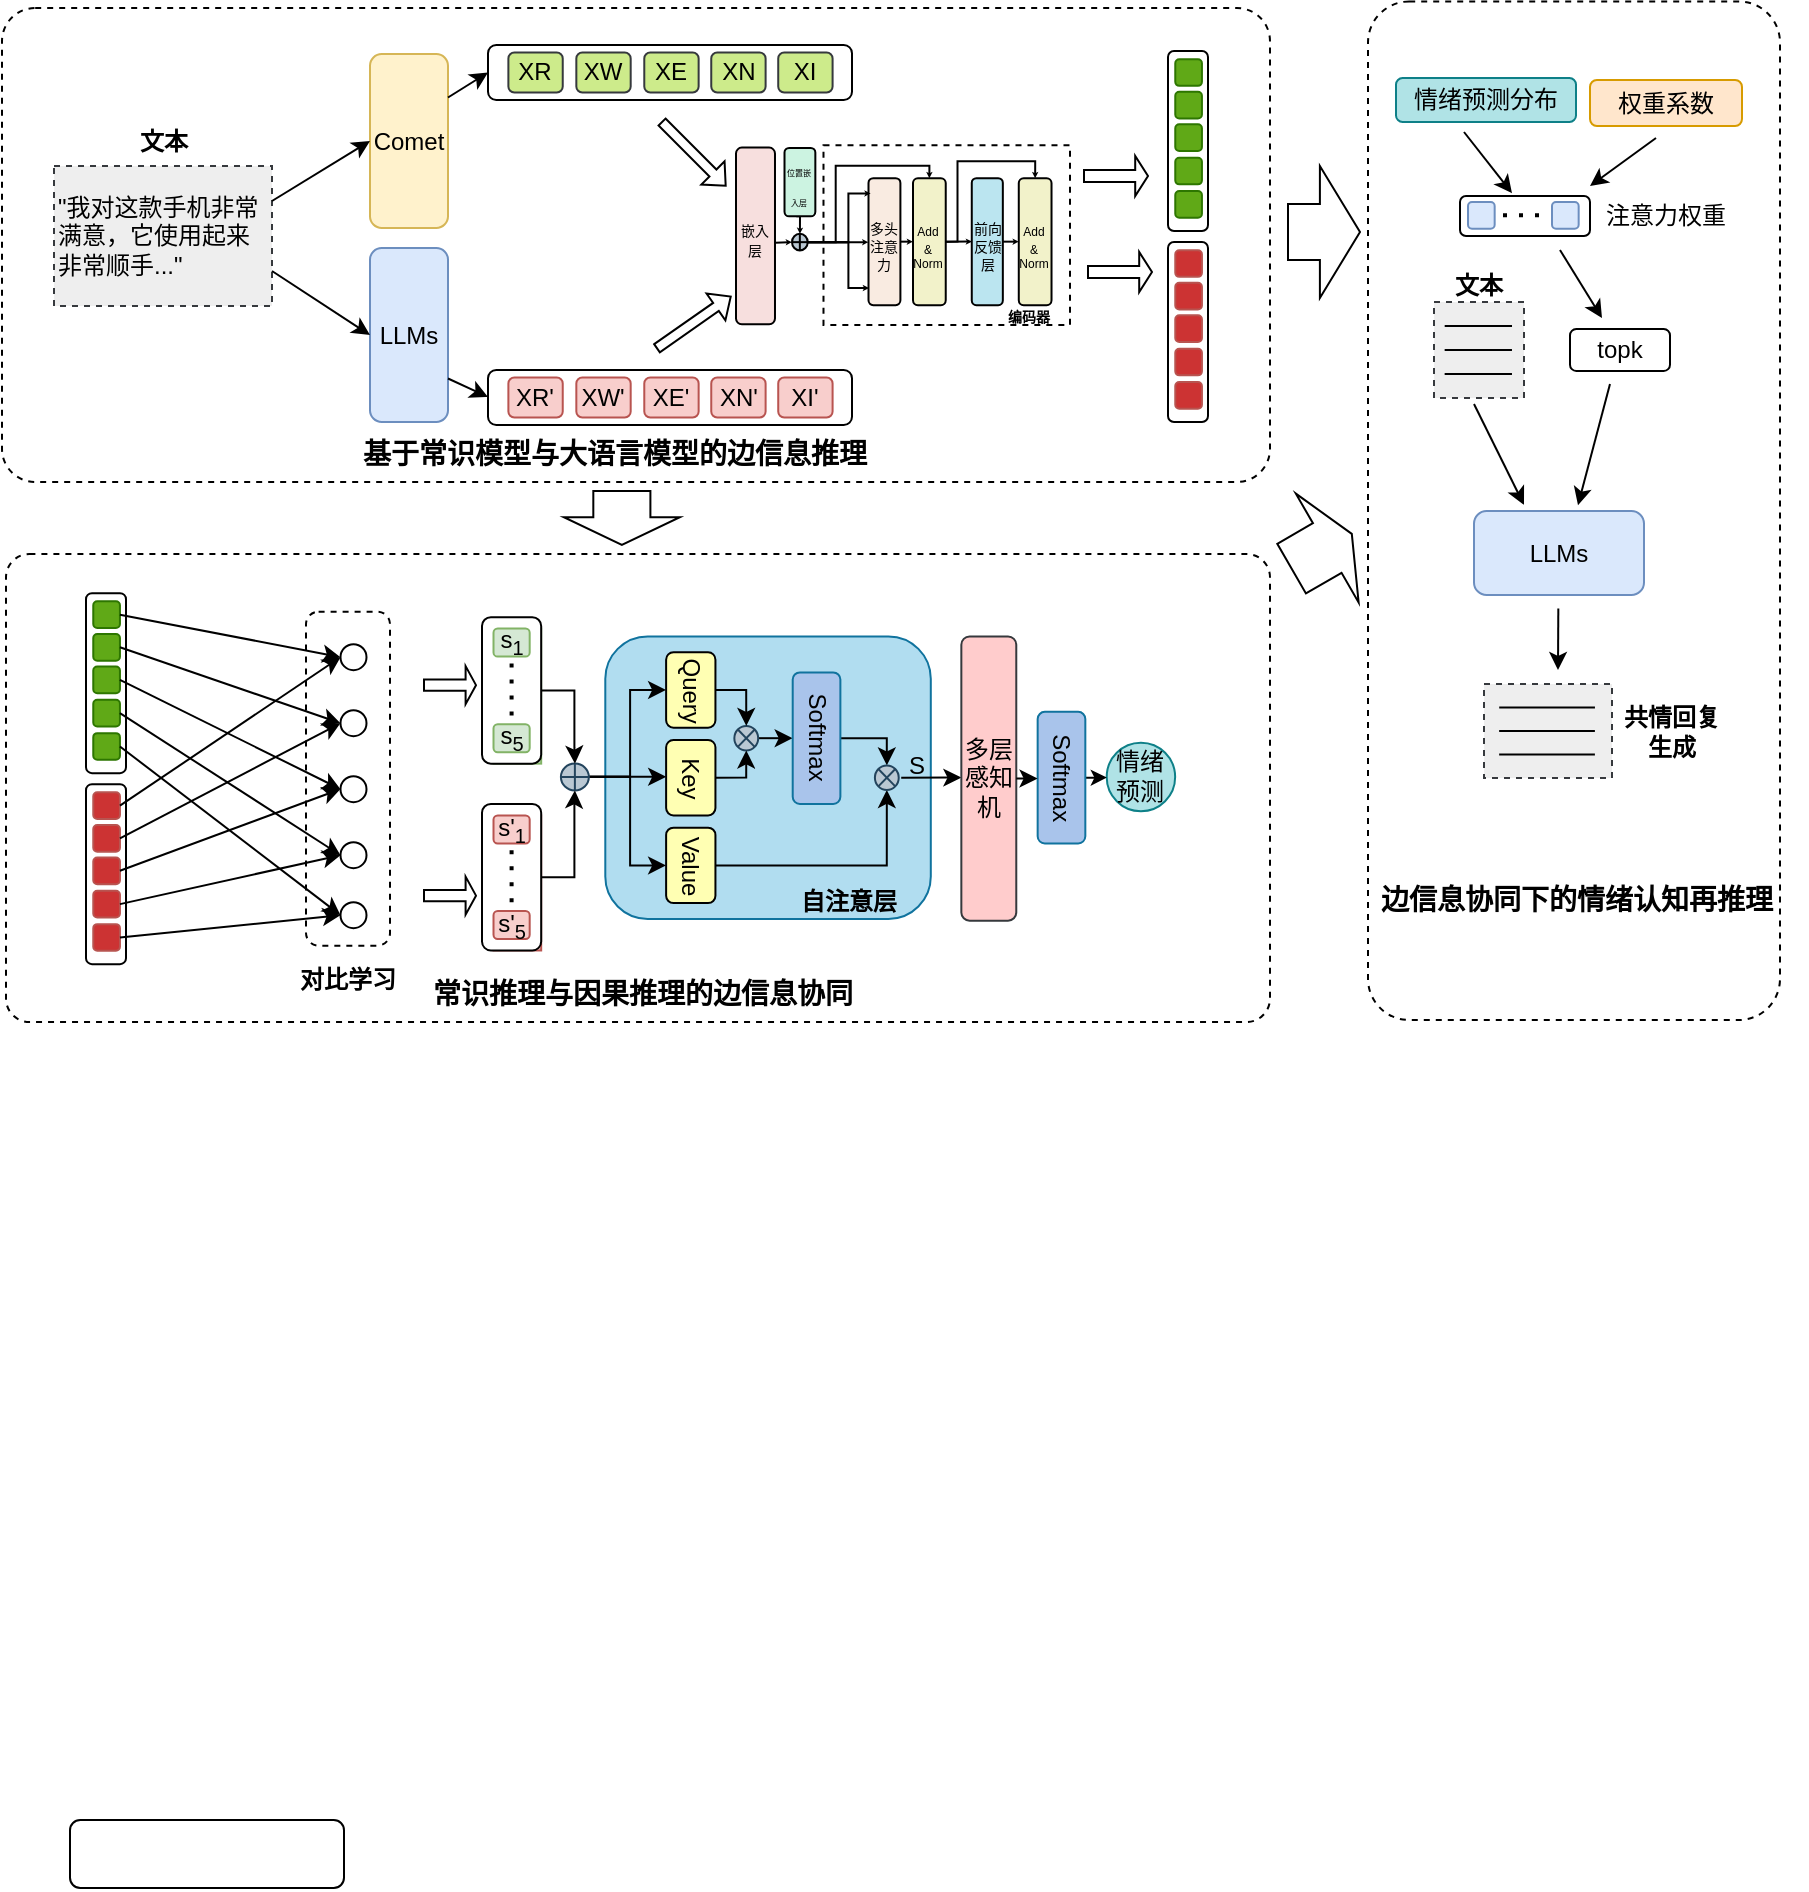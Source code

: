 <mxfile version="22.1.21" type="github">
  <diagram name="第 1 页" id="E3gvmm7QXCJdXxmauFpD">
    <mxGraphModel dx="1599" dy="-461" grid="0" gridSize="10" guides="1" tooltips="1" connect="1" arrows="1" fold="1" page="0" pageScale="1" pageWidth="827" pageHeight="1169" math="0" shadow="0">
      <root>
        <mxCell id="0" />
        <mxCell id="1" parent="0" />
        <mxCell id="VYlJ1421ErhGMHmV_IGk-86" value="" style="rounded=1;whiteSpace=wrap;html=1;dashed=1;arcSize=7;" parent="1" vertex="1">
          <mxGeometry x="-396" y="1294" width="634" height="237" as="geometry" />
        </mxCell>
        <mxCell id="IsrD2tZtUcg1wsm33_JZ-1" value="&lt;div style=&quot;&quot;&gt;&quot;我对这款手机非常满意，它使用起来非常顺手...&quot;&lt;/div&gt;" style="rounded=0;whiteSpace=wrap;html=1;fillColor=#eeeeee;strokeColor=#36393d;align=left;dashed=1;glass=0;shadow=0;textShadow=0;" parent="1" vertex="1">
          <mxGeometry x="-370" y="1373" width="109" height="70" as="geometry" />
        </mxCell>
        <mxCell id="IsrD2tZtUcg1wsm33_JZ-4" style="edgeStyle=orthogonalEdgeStyle;rounded=0;orthogonalLoop=1;jettySize=auto;html=1;exitX=0.5;exitY=1;exitDx=0;exitDy=0;" parent="1" edge="1">
          <mxGeometry relative="1" as="geometry">
            <mxPoint x="-184.5" y="1386" as="sourcePoint" />
            <mxPoint x="-184.5" y="1386" as="targetPoint" />
          </mxGeometry>
        </mxCell>
        <mxCell id="IsrD2tZtUcg1wsm33_JZ-18" value="LLMs" style="rounded=1;whiteSpace=wrap;html=1;fillColor=#dae8fc;strokeColor=#6c8ebf;" parent="1" vertex="1">
          <mxGeometry x="-212" y="1414" width="39" height="87" as="geometry" />
        </mxCell>
        <mxCell id="Lb2ipH2LxgYpwke2-ka6-152" value="&lt;b&gt;文本&lt;/b&gt;" style="text;html=1;align=center;verticalAlign=middle;whiteSpace=wrap;rounded=0;" parent="1" vertex="1">
          <mxGeometry x="-345.5" y="1345.5" width="60" height="30" as="geometry" />
        </mxCell>
        <mxCell id="Lb2ipH2LxgYpwke2-ka6-155" value="" style="endArrow=classic;html=1;rounded=0;exitX=1;exitY=0.75;exitDx=0;exitDy=0;entryX=0;entryY=0.5;entryDx=0;entryDy=0;" parent="1" source="IsrD2tZtUcg1wsm33_JZ-1" target="IsrD2tZtUcg1wsm33_JZ-18" edge="1">
          <mxGeometry width="50" height="50" relative="1" as="geometry">
            <mxPoint x="-308" y="1552.5" as="sourcePoint" />
            <mxPoint x="-258" y="1502.5" as="targetPoint" />
          </mxGeometry>
        </mxCell>
        <mxCell id="VYlJ1421ErhGMHmV_IGk-4" value="Comet" style="rounded=1;whiteSpace=wrap;html=1;fillColor=#fff2cc;strokeColor=#d6b656;" parent="1" vertex="1">
          <mxGeometry x="-212" y="1317" width="39" height="87" as="geometry" />
        </mxCell>
        <mxCell id="VYlJ1421ErhGMHmV_IGk-5" value="" style="endArrow=classic;html=1;rounded=0;exitX=1;exitY=0.25;exitDx=0;exitDy=0;entryX=0;entryY=0.5;entryDx=0;entryDy=0;" parent="1" source="IsrD2tZtUcg1wsm33_JZ-1" target="VYlJ1421ErhGMHmV_IGk-4" edge="1">
          <mxGeometry width="50" height="50" relative="1" as="geometry">
            <mxPoint x="97" y="1343" as="sourcePoint" />
            <mxPoint x="147" y="1293" as="targetPoint" />
          </mxGeometry>
        </mxCell>
        <mxCell id="VYlJ1421ErhGMHmV_IGk-9" value="" style="group" parent="1" vertex="1" connectable="0">
          <mxGeometry x="-153" y="1312.5" width="182" height="27.5" as="geometry" />
        </mxCell>
        <mxCell id="VYlJ1421ErhGMHmV_IGk-6" value="" style="rounded=1;whiteSpace=wrap;html=1;" parent="VYlJ1421ErhGMHmV_IGk-9" vertex="1">
          <mxGeometry width="182" height="27.5" as="geometry" />
        </mxCell>
        <mxCell id="IsrD2tZtUcg1wsm33_JZ-76" value="XW" style="rounded=1;whiteSpace=wrap;html=1;fillColor=#cdeb8b;strokeColor=#36393d;" parent="VYlJ1421ErhGMHmV_IGk-9" vertex="1">
          <mxGeometry x="44.165" y="3.75" width="27.179" height="20" as="geometry" />
        </mxCell>
        <mxCell id="IsrD2tZtUcg1wsm33_JZ-75" value="XR" style="rounded=1;whiteSpace=wrap;html=1;fillColor=#cdeb8b;strokeColor=#36393d;" parent="VYlJ1421ErhGMHmV_IGk-9" vertex="1">
          <mxGeometry x="10.192" y="3.75" width="27.179" height="20" as="geometry" />
        </mxCell>
        <mxCell id="IsrD2tZtUcg1wsm33_JZ-77" value="XI" style="rounded=1;whiteSpace=wrap;html=1;fillColor=#cdeb8b;strokeColor=#36393d;" parent="VYlJ1421ErhGMHmV_IGk-9" vertex="1">
          <mxGeometry x="145.115" y="3.75" width="27.179" height="20" as="geometry" />
        </mxCell>
        <mxCell id="IsrD2tZtUcg1wsm33_JZ-78" value="XN" style="rounded=1;whiteSpace=wrap;html=1;fillColor=#cdeb8b;strokeColor=#36393d;" parent="VYlJ1421ErhGMHmV_IGk-9" vertex="1">
          <mxGeometry x="111.627" y="3.75" width="27.179" height="20" as="geometry" />
        </mxCell>
        <mxCell id="IsrD2tZtUcg1wsm33_JZ-79" value="XE" style="rounded=1;whiteSpace=wrap;html=1;fillColor=#cdeb8b;strokeColor=#36393d;" parent="VYlJ1421ErhGMHmV_IGk-9" vertex="1">
          <mxGeometry x="78.139" y="3.75" width="27.179" height="20" as="geometry" />
        </mxCell>
        <mxCell id="VYlJ1421ErhGMHmV_IGk-18" value="" style="group" parent="1" vertex="1" connectable="0">
          <mxGeometry x="-29" y="1362.58" width="167" height="90.84" as="geometry" />
        </mxCell>
        <mxCell id="IsrD2tZtUcg1wsm33_JZ-86" value="" style="rounded=0.5whiteSpace=wrap;html=1;dashed=1;strokeColor=#000000;" parent="VYlJ1421ErhGMHmV_IGk-18" vertex="1">
          <mxGeometry x="43.746" width="123.254" height="89.916" as="geometry" />
        </mxCell>
        <mxCell id="Lb2ipH2LxgYpwke2-ka6-89" value="&lt;font style=&quot;font-size: 7px;&quot;&gt;嵌入&lt;/font&gt;&lt;div style=&quot;font-size: 7px;&quot;&gt;&lt;font style=&quot;font-size: 7px;&quot;&gt;层&lt;/font&gt;&lt;/div&gt;" style="rounded=1;whiteSpace=wrap;html=1;fillColor=#F7DFDE;" parent="VYlJ1421ErhGMHmV_IGk-18" vertex="1">
          <mxGeometry y="1.232" width="19.493" height="88.377" as="geometry" />
        </mxCell>
        <mxCell id="Lb2ipH2LxgYpwke2-ka6-107" style="edgeStyle=orthogonalEdgeStyle;rounded=0;orthogonalLoop=1;jettySize=auto;html=1;exitX=0.5;exitY=1;exitDx=0;exitDy=0;endSize=0;" parent="VYlJ1421ErhGMHmV_IGk-18" edge="1">
          <mxGeometry relative="1" as="geometry">
            <mxPoint x="30.146" y="35.566" as="sourcePoint" />
            <mxPoint x="31.96" y="44.34" as="targetPoint" />
            <Array as="points">
              <mxPoint x="32" y="36" />
            </Array>
          </mxGeometry>
        </mxCell>
        <mxCell id="Lb2ipH2LxgYpwke2-ka6-106" value="&lt;font style=&quot;font-size: 4px;&quot;&gt;位置嵌入层&lt;/font&gt;" style="rounded=1;whiteSpace=wrap;html=1;fillColor=#CCF3E1;" parent="VYlJ1421ErhGMHmV_IGk-18" vertex="1">
          <mxGeometry x="24.253" y="1.386" width="15.413" height="34.18" as="geometry" />
        </mxCell>
        <mxCell id="Lb2ipH2LxgYpwke2-ka6-110" value="" style="shape=orEllipse;perimeter=ellipsePerimeter;whiteSpace=wrap;html=1;backgroundOutline=1;fillColor=#BAC8D3;" parent="VYlJ1421ErhGMHmV_IGk-18" vertex="1">
          <mxGeometry x="28" y="44.34" width="7.85" height="8.31" as="geometry" />
        </mxCell>
        <mxCell id="Lb2ipH2LxgYpwke2-ka6-78" value="&lt;font style=&quot;font-size: 7px;&quot;&gt;多头&lt;/font&gt;&lt;div style=&quot;font-size: 7px;&quot;&gt;&lt;font style=&quot;font-size: 7px;&quot;&gt;注意&lt;/font&gt;&lt;/div&gt;&lt;div style=&quot;font-size: 7px;&quot;&gt;力&lt;/div&gt;" style="rounded=1;whiteSpace=wrap;html=1;fillColor=#F9EBE1;" parent="VYlJ1421ErhGMHmV_IGk-18" vertex="1">
          <mxGeometry x="66.248" y="16.506" width="15.952" height="63.484" as="geometry" />
        </mxCell>
        <mxCell id="Lb2ipH2LxgYpwke2-ka6-146" style="edgeStyle=orthogonalEdgeStyle;rounded=0;orthogonalLoop=1;jettySize=auto;html=1;exitX=1;exitY=0.5;exitDx=0;exitDy=0;entryX=0;entryY=0.5;entryDx=0;entryDy=0;endSize=0;" parent="VYlJ1421ErhGMHmV_IGk-18" source="Lb2ipH2LxgYpwke2-ka6-110" target="Lb2ipH2LxgYpwke2-ka6-78" edge="1">
          <mxGeometry relative="1" as="geometry" />
        </mxCell>
        <mxCell id="Lb2ipH2LxgYpwke2-ka6-79" value="&lt;font style=&quot;font-size: 6px;&quot;&gt;Add&lt;/font&gt;&lt;div style=&quot;font-size: 6px;&quot;&gt;&lt;font style=&quot;font-size: 6px;&quot;&gt;&amp;amp; Norm&lt;/font&gt;&lt;/div&gt;" style="rounded=1;whiteSpace=wrap;html=1;fillColor=#F2F2CA;" parent="VYlJ1421ErhGMHmV_IGk-18" vertex="1">
          <mxGeometry x="88.498" y="16.506" width="16.372" height="63.484" as="geometry" />
        </mxCell>
        <mxCell id="Lb2ipH2LxgYpwke2-ka6-80" value="&lt;font style=&quot;font-size: 7px;&quot;&gt;前向&lt;/font&gt;&lt;div style=&quot;font-size: 7px;&quot;&gt;&lt;font style=&quot;font-size: 7px;&quot;&gt;反馈层&lt;/font&gt;&lt;/div&gt;" style="rounded=1;whiteSpace=wrap;html=1;fillColor=#BBE5F0;" parent="VYlJ1421ErhGMHmV_IGk-18" vertex="1">
          <mxGeometry x="117.884" y="16.506" width="15.533" height="63.484" as="geometry" />
        </mxCell>
        <mxCell id="Lb2ipH2LxgYpwke2-ka6-147" style="edgeStyle=orthogonalEdgeStyle;rounded=0;orthogonalLoop=1;jettySize=auto;html=1;exitX=1;exitY=0.5;exitDx=0;exitDy=0;entryX=0.5;entryY=0;entryDx=0;entryDy=0;endSize=0;" parent="VYlJ1421ErhGMHmV_IGk-18" source="Lb2ipH2LxgYpwke2-ka6-110" target="Lb2ipH2LxgYpwke2-ka6-79" edge="1">
          <mxGeometry relative="1" as="geometry">
            <Array as="points">
              <mxPoint x="49.866" y="48.499" />
              <mxPoint x="49.866" y="10.316" />
              <mxPoint x="96.558" y="10.316" />
            </Array>
          </mxGeometry>
        </mxCell>
        <mxCell id="Lb2ipH2LxgYpwke2-ka6-82" style="edgeStyle=orthogonalEdgeStyle;rounded=0;orthogonalLoop=1;jettySize=auto;html=1;exitX=1;exitY=0.5;exitDx=0;exitDy=0;endSize=0;" parent="VYlJ1421ErhGMHmV_IGk-18" source="Lb2ipH2LxgYpwke2-ka6-79" edge="1">
          <mxGeometry relative="1" as="geometry">
            <mxPoint x="118" y="48" as="targetPoint" />
          </mxGeometry>
        </mxCell>
        <mxCell id="Lb2ipH2LxgYpwke2-ka6-81" value="&lt;font style=&quot;font-size: 6px;&quot;&gt;Add&lt;/font&gt;&lt;div style=&quot;font-size: 6px;&quot;&gt;&lt;font style=&quot;font-size: 6px;&quot;&gt;&amp;amp; Norm&lt;/font&gt;&lt;/div&gt;" style="rounded=1;whiteSpace=wrap;html=1;fillColor=#F2F2CA;" parent="VYlJ1421ErhGMHmV_IGk-18" vertex="1">
          <mxGeometry x="141.392" y="16.506" width="16.372" height="63.484" as="geometry" />
        </mxCell>
        <mxCell id="Lb2ipH2LxgYpwke2-ka6-83" style="edgeStyle=orthogonalEdgeStyle;rounded=0;orthogonalLoop=1;jettySize=auto;html=1;exitX=1;exitY=0.5;exitDx=0;exitDy=0;entryX=0.5;entryY=0;entryDx=0;entryDy=0;endSize=0;" parent="VYlJ1421ErhGMHmV_IGk-18" source="Lb2ipH2LxgYpwke2-ka6-79" target="Lb2ipH2LxgYpwke2-ka6-81" edge="1">
          <mxGeometry relative="1" as="geometry">
            <Array as="points">
              <mxPoint x="110.747" y="48.248" />
              <mxPoint x="110.747" y="8.041" />
              <mxPoint x="149.788" y="8.041" />
            </Array>
          </mxGeometry>
        </mxCell>
        <mxCell id="Lb2ipH2LxgYpwke2-ka6-141" value="&lt;b&gt;&lt;font style=&quot;font-size: 7px;&quot;&gt;编码器&lt;/font&gt;&lt;/b&gt;" style="text;html=1;align=center;verticalAlign=middle;whiteSpace=wrap;rounded=0;" parent="VYlJ1421ErhGMHmV_IGk-18" vertex="1">
          <mxGeometry x="133.418" y="79.992" width="27.199" height="9.238" as="geometry" />
        </mxCell>
        <mxCell id="Lb2ipH2LxgYpwke2-ka6-148" style="edgeStyle=orthogonalEdgeStyle;rounded=0;orthogonalLoop=1;jettySize=auto;html=1;exitX=1;exitY=0.5;exitDx=0;exitDy=0;entryX=0;entryY=0.5;entryDx=0;entryDy=0;endSize=0;" parent="VYlJ1421ErhGMHmV_IGk-18" source="Lb2ipH2LxgYpwke2-ka6-78" target="Lb2ipH2LxgYpwke2-ka6-79" edge="1">
          <mxGeometry relative="1" as="geometry" />
        </mxCell>
        <mxCell id="Lb2ipH2LxgYpwke2-ka6-144" style="edgeStyle=orthogonalEdgeStyle;rounded=0;orthogonalLoop=1;jettySize=auto;html=1;exitX=1;exitY=0.5;exitDx=0;exitDy=0;entryX=0.067;entryY=0.12;entryDx=0;entryDy=0;entryPerimeter=0;endSize=0;" parent="VYlJ1421ErhGMHmV_IGk-18" source="Lb2ipH2LxgYpwke2-ka6-110" target="Lb2ipH2LxgYpwke2-ka6-78" edge="1">
          <mxGeometry relative="1" as="geometry">
            <Array as="points">
              <mxPoint x="56.212" y="48.499" />
              <mxPoint x="56.212" y="24.173" />
            </Array>
          </mxGeometry>
        </mxCell>
        <mxCell id="Lb2ipH2LxgYpwke2-ka6-149" style="edgeStyle=orthogonalEdgeStyle;rounded=0;orthogonalLoop=1;jettySize=auto;html=1;exitX=1;exitY=0.5;exitDx=0;exitDy=0;entryX=0;entryY=0.5;entryDx=0;entryDy=0;endSize=0;" parent="VYlJ1421ErhGMHmV_IGk-18" source="Lb2ipH2LxgYpwke2-ka6-80" target="Lb2ipH2LxgYpwke2-ka6-81" edge="1">
          <mxGeometry relative="1" as="geometry" />
        </mxCell>
        <mxCell id="Lb2ipH2LxgYpwke2-ka6-145" style="edgeStyle=orthogonalEdgeStyle;rounded=0;orthogonalLoop=1;jettySize=auto;html=1;exitX=1;exitY=0.5;exitDx=0;exitDy=0;entryX=0.016;entryY=0.865;entryDx=0;entryDy=0;entryPerimeter=0;endSize=0;" parent="VYlJ1421ErhGMHmV_IGk-18" source="Lb2ipH2LxgYpwke2-ka6-110" target="Lb2ipH2LxgYpwke2-ka6-78" edge="1">
          <mxGeometry relative="1" as="geometry">
            <Array as="points">
              <mxPoint x="56.212" y="48.499" />
              <mxPoint x="56.212" y="71.286" />
            </Array>
          </mxGeometry>
        </mxCell>
        <mxCell id="VYlJ1421ErhGMHmV_IGk-25" value="" style="endArrow=classic;html=1;rounded=0;exitX=1.006;exitY=0.538;exitDx=0;exitDy=0;exitPerimeter=0;entryX=0;entryY=0.5;entryDx=0;entryDy=0;endSize=0;" parent="VYlJ1421ErhGMHmV_IGk-18" source="Lb2ipH2LxgYpwke2-ka6-89" target="Lb2ipH2LxgYpwke2-ka6-110" edge="1">
          <mxGeometry width="50" height="50" relative="1" as="geometry">
            <mxPoint x="27" y="68" as="sourcePoint" />
            <mxPoint x="77" y="18" as="targetPoint" />
          </mxGeometry>
        </mxCell>
        <mxCell id="VYlJ1421ErhGMHmV_IGk-29" value="" style="shape=singleArrow;whiteSpace=wrap;html=1;rotation=45;" parent="1" vertex="1">
          <mxGeometry x="-72.57" y="1358.72" width="45" height="16.42" as="geometry" />
        </mxCell>
        <mxCell id="VYlJ1421ErhGMHmV_IGk-31" value="" style="shape=singleArrow;whiteSpace=wrap;html=1;rotation=-35;" parent="1" vertex="1">
          <mxGeometry x="-72.57" y="1443" width="45" height="16.42" as="geometry" />
        </mxCell>
        <mxCell id="VYlJ1421ErhGMHmV_IGk-33" value="" style="endArrow=classic;html=1;rounded=0;exitX=1;exitY=0.25;exitDx=0;exitDy=0;entryX=0;entryY=0.5;entryDx=0;entryDy=0;" parent="1" source="VYlJ1421ErhGMHmV_IGk-4" target="VYlJ1421ErhGMHmV_IGk-6" edge="1">
          <mxGeometry width="50" height="50" relative="1" as="geometry">
            <mxPoint x="44" y="1418" as="sourcePoint" />
            <mxPoint x="94" y="1368" as="targetPoint" />
          </mxGeometry>
        </mxCell>
        <mxCell id="VYlJ1421ErhGMHmV_IGk-34" value="" style="endArrow=classic;html=1;rounded=0;exitX=1;exitY=0.75;exitDx=0;exitDy=0;entryX=0;entryY=0.5;entryDx=0;entryDy=0;" parent="1" source="IsrD2tZtUcg1wsm33_JZ-18" edge="1">
          <mxGeometry width="50" height="50" relative="1" as="geometry">
            <mxPoint x="-146" y="1438" as="sourcePoint" />
            <mxPoint x="-153" y="1488.5" as="targetPoint" />
          </mxGeometry>
        </mxCell>
        <mxCell id="VYlJ1421ErhGMHmV_IGk-67" value="" style="group" parent="1" vertex="1" connectable="0">
          <mxGeometry x="187" y="1315.5" width="20" height="90" as="geometry" />
        </mxCell>
        <mxCell id="VYlJ1421ErhGMHmV_IGk-66" value="" style="rounded=1;whiteSpace=wrap;html=1;" parent="VYlJ1421ErhGMHmV_IGk-67" vertex="1">
          <mxGeometry width="20" height="90" as="geometry" />
        </mxCell>
        <mxCell id="VYlJ1421ErhGMHmV_IGk-39" value="" style="rounded=1;whiteSpace=wrap;html=1;fillColor=#60a917;fontColor=#ffffff;strokeColor=#2D7600;" parent="VYlJ1421ErhGMHmV_IGk-67" vertex="1">
          <mxGeometry x="3.636" y="4.1" width="13.333" height="13.333" as="geometry" />
        </mxCell>
        <mxCell id="VYlJ1421ErhGMHmV_IGk-40" value="" style="rounded=1;whiteSpace=wrap;html=1;fillColor=#60a917;fontColor=#ffffff;strokeColor=#2D7600;" parent="VYlJ1421ErhGMHmV_IGk-67" vertex="1">
          <mxGeometry x="3.636" y="20.417" width="13.333" height="13.333" as="geometry" />
        </mxCell>
        <mxCell id="VYlJ1421ErhGMHmV_IGk-41" value="" style="rounded=1;whiteSpace=wrap;html=1;fillColor=#60a917;fontColor=#ffffff;strokeColor=#2D7600;" parent="VYlJ1421ErhGMHmV_IGk-67" vertex="1">
          <mxGeometry x="3.636" y="36.667" width="13.333" height="13.333" as="geometry" />
        </mxCell>
        <mxCell id="VYlJ1421ErhGMHmV_IGk-42" value="" style="rounded=1;whiteSpace=wrap;html=1;fillColor=#60a917;fontColor=#ffffff;strokeColor=#2D7600;" parent="VYlJ1421ErhGMHmV_IGk-67" vertex="1">
          <mxGeometry x="3.636" y="53.333" width="13.333" height="13.333" as="geometry" />
        </mxCell>
        <mxCell id="VYlJ1421ErhGMHmV_IGk-43" value="" style="rounded=1;whiteSpace=wrap;html=1;fillColor=#60a917;fontColor=#ffffff;strokeColor=#2D7600;" parent="VYlJ1421ErhGMHmV_IGk-67" vertex="1">
          <mxGeometry x="3.636" y="70" width="13.333" height="13.333" as="geometry" />
        </mxCell>
        <mxCell id="VYlJ1421ErhGMHmV_IGk-68" value="" style="group" parent="1" vertex="1" connectable="0">
          <mxGeometry x="-153" y="1475" width="182" height="27.5" as="geometry" />
        </mxCell>
        <mxCell id="VYlJ1421ErhGMHmV_IGk-69" value="" style="rounded=1;whiteSpace=wrap;html=1;" parent="VYlJ1421ErhGMHmV_IGk-68" vertex="1">
          <mxGeometry width="182" height="27.5" as="geometry" />
        </mxCell>
        <mxCell id="VYlJ1421ErhGMHmV_IGk-70" value="XW&#39;" style="rounded=1;whiteSpace=wrap;html=1;fillColor=#f8cecc;strokeColor=#b85450;" parent="VYlJ1421ErhGMHmV_IGk-68" vertex="1">
          <mxGeometry x="44.165" y="3.75" width="27.179" height="20" as="geometry" />
        </mxCell>
        <mxCell id="VYlJ1421ErhGMHmV_IGk-71" value="XR&#39;" style="rounded=1;whiteSpace=wrap;html=1;fillColor=#f8cecc;strokeColor=#b85450;" parent="VYlJ1421ErhGMHmV_IGk-68" vertex="1">
          <mxGeometry x="10.192" y="3.75" width="27.179" height="20" as="geometry" />
        </mxCell>
        <mxCell id="VYlJ1421ErhGMHmV_IGk-72" value="XI&#39;" style="rounded=1;whiteSpace=wrap;html=1;fillColor=#f8cecc;strokeColor=#b85450;" parent="VYlJ1421ErhGMHmV_IGk-68" vertex="1">
          <mxGeometry x="145.115" y="3.75" width="27.179" height="20" as="geometry" />
        </mxCell>
        <mxCell id="VYlJ1421ErhGMHmV_IGk-73" value="XN&#39;" style="rounded=1;whiteSpace=wrap;html=1;fillColor=#f8cecc;strokeColor=#b85450;" parent="VYlJ1421ErhGMHmV_IGk-68" vertex="1">
          <mxGeometry x="111.627" y="3.75" width="27.179" height="20" as="geometry" />
        </mxCell>
        <mxCell id="VYlJ1421ErhGMHmV_IGk-74" value="XE&#39;" style="rounded=1;whiteSpace=wrap;html=1;fillColor=#f8cecc;strokeColor=#b85450;" parent="VYlJ1421ErhGMHmV_IGk-68" vertex="1">
          <mxGeometry x="78.139" y="3.75" width="27.179" height="20" as="geometry" />
        </mxCell>
        <mxCell id="VYlJ1421ErhGMHmV_IGk-75" value="" style="group" parent="1" vertex="1" connectable="0">
          <mxGeometry x="187" y="1411" width="20" height="90" as="geometry" />
        </mxCell>
        <mxCell id="VYlJ1421ErhGMHmV_IGk-76" value="" style="rounded=1;whiteSpace=wrap;html=1;" parent="VYlJ1421ErhGMHmV_IGk-75" vertex="1">
          <mxGeometry width="20" height="90" as="geometry" />
        </mxCell>
        <mxCell id="VYlJ1421ErhGMHmV_IGk-77" value="" style="rounded=1;whiteSpace=wrap;html=1;fillColor=#CC3333;strokeColor=#b85450;" parent="VYlJ1421ErhGMHmV_IGk-75" vertex="1">
          <mxGeometry x="3.636" y="4.1" width="13.333" height="13.333" as="geometry" />
        </mxCell>
        <mxCell id="VYlJ1421ErhGMHmV_IGk-78" value="" style="rounded=1;whiteSpace=wrap;html=1;fillColor=#CC3333;strokeColor=#b85450;" parent="VYlJ1421ErhGMHmV_IGk-75" vertex="1">
          <mxGeometry x="3.636" y="20.417" width="13.333" height="13.333" as="geometry" />
        </mxCell>
        <mxCell id="VYlJ1421ErhGMHmV_IGk-79" value="" style="rounded=1;whiteSpace=wrap;html=1;fillColor=#CC3333;strokeColor=#b85450;" parent="VYlJ1421ErhGMHmV_IGk-75" vertex="1">
          <mxGeometry x="3.636" y="36.667" width="13.333" height="13.333" as="geometry" />
        </mxCell>
        <mxCell id="VYlJ1421ErhGMHmV_IGk-80" value="" style="rounded=1;whiteSpace=wrap;html=1;fillColor=#CC3333;strokeColor=#b85450;" parent="VYlJ1421ErhGMHmV_IGk-75" vertex="1">
          <mxGeometry x="3.636" y="53.333" width="13.333" height="13.333" as="geometry" />
        </mxCell>
        <mxCell id="VYlJ1421ErhGMHmV_IGk-81" value="" style="rounded=1;whiteSpace=wrap;html=1;fillColor=#CC3333;strokeColor=#b85450;" parent="VYlJ1421ErhGMHmV_IGk-75" vertex="1">
          <mxGeometry x="3.636" y="70" width="13.333" height="13.333" as="geometry" />
        </mxCell>
        <mxCell id="VYlJ1421ErhGMHmV_IGk-82" value="" style="shape=singleArrow;whiteSpace=wrap;html=1;" parent="1" vertex="1">
          <mxGeometry x="145" y="1368" width="32" height="20" as="geometry" />
        </mxCell>
        <mxCell id="VYlJ1421ErhGMHmV_IGk-84" value="" style="shape=singleArrow;whiteSpace=wrap;html=1;" parent="1" vertex="1">
          <mxGeometry x="147" y="1416" width="32" height="20" as="geometry" />
        </mxCell>
        <mxCell id="VYlJ1421ErhGMHmV_IGk-254" value="" style="rounded=1;whiteSpace=wrap;html=1;dashed=1;arcSize=10;" parent="1" vertex="1">
          <mxGeometry x="287" y="1290.72" width="206" height="509.28" as="geometry" />
        </mxCell>
        <mxCell id="sT9Bp3foK0Qk9FZyfoIk-2" value="情绪预测分布" style="rounded=1;whiteSpace=wrap;html=1;fillColor=#B0E3E6;strokeColor=#0E8088;" parent="1" vertex="1">
          <mxGeometry x="301" y="1329" width="90" height="22" as="geometry" />
        </mxCell>
        <mxCell id="sT9Bp3foK0Qk9FZyfoIk-3" value="权重系数" style="rounded=1;whiteSpace=wrap;html=1;fillColor=#ffe6cc;strokeColor=#d79b00;" parent="1" vertex="1">
          <mxGeometry x="398" y="1330" width="76" height="23" as="geometry" />
        </mxCell>
        <mxCell id="sT9Bp3foK0Qk9FZyfoIk-5" value="" style="group;rotation=-90;" parent="1" vertex="1" connectable="0">
          <mxGeometry x="368" y="1353" width="106" height="90" as="geometry" />
        </mxCell>
        <mxCell id="sT9Bp3foK0Qk9FZyfoIk-6" value="" style="rounded=1;whiteSpace=wrap;html=1;rotation=-90;" parent="sT9Bp3foK0Qk9FZyfoIk-5" vertex="1">
          <mxGeometry x="-12.5" y="12.5" width="20" height="65" as="geometry" />
        </mxCell>
        <mxCell id="sT9Bp3foK0Qk9FZyfoIk-7" value="" style="rounded=1;whiteSpace=wrap;html=1;fillColor=#dae8fc;strokeColor=#6c8ebf;rotation=-90;" parent="sT9Bp3foK0Qk9FZyfoIk-5" vertex="1">
          <mxGeometry x="-31" y="38" width="13.333" height="13.333" as="geometry" />
        </mxCell>
        <mxCell id="sT9Bp3foK0Qk9FZyfoIk-10" value="" style="rounded=1;whiteSpace=wrap;html=1;fillColor=#dae8fc;strokeColor=#6c8ebf;rotation=-90;" parent="sT9Bp3foK0Qk9FZyfoIk-5" vertex="1">
          <mxGeometry x="11" y="38" width="13.333" height="13.333" as="geometry" />
        </mxCell>
        <mxCell id="sT9Bp3foK0Qk9FZyfoIk-12" value="" style="endArrow=none;dashed=1;html=1;dashPattern=1 3;strokeWidth=2;rounded=0;" parent="sT9Bp3foK0Qk9FZyfoIk-5" edge="1">
          <mxGeometry width="50" height="50" relative="1" as="geometry">
            <mxPoint x="-13.5" y="44.66" as="sourcePoint" />
            <mxPoint x="8.5" y="44.66" as="targetPoint" />
          </mxGeometry>
        </mxCell>
        <mxCell id="sT9Bp3foK0Qk9FZyfoIk-20" value="注意力权重" style="text;html=1;align=center;verticalAlign=middle;whiteSpace=wrap;rounded=0;" parent="sT9Bp3foK0Qk9FZyfoIk-5" vertex="1">
          <mxGeometry x="30" y="30" width="76" height="30" as="geometry" />
        </mxCell>
        <mxCell id="sT9Bp3foK0Qk9FZyfoIk-30" value="" style="endArrow=classic;html=1;rounded=0;entryX=0;entryY=0;entryDx=0;entryDy=0;" parent="sT9Bp3foK0Qk9FZyfoIk-5" target="sT9Bp3foK0Qk9FZyfoIk-20" edge="1">
          <mxGeometry width="50" height="50" relative="1" as="geometry">
            <mxPoint x="63" y="6" as="sourcePoint" />
            <mxPoint x="34" y="35" as="targetPoint" />
          </mxGeometry>
        </mxCell>
        <mxCell id="sT9Bp3foK0Qk9FZyfoIk-31" value="" style="endArrow=classic;html=1;rounded=0;" parent="sT9Bp3foK0Qk9FZyfoIk-5" edge="1">
          <mxGeometry width="50" height="50" relative="1" as="geometry">
            <mxPoint x="15" y="62" as="sourcePoint" />
            <mxPoint x="36" y="96" as="targetPoint" />
          </mxGeometry>
        </mxCell>
        <mxCell id="sT9Bp3foK0Qk9FZyfoIk-18" value="" style="group" parent="1" vertex="1" connectable="0">
          <mxGeometry x="320" y="1441" width="45" height="48" as="geometry" />
        </mxCell>
        <mxCell id="sT9Bp3foK0Qk9FZyfoIk-13" value="&lt;div style=&quot;&quot;&gt;&lt;br&gt;&lt;/div&gt;" style="rounded=0;whiteSpace=wrap;html=1;fillColor=#eeeeee;strokeColor=#36393d;align=left;dashed=1;glass=0;shadow=0;textShadow=0;" parent="sT9Bp3foK0Qk9FZyfoIk-18" vertex="1">
          <mxGeometry width="45" height="48" as="geometry" />
        </mxCell>
        <mxCell id="sT9Bp3foK0Qk9FZyfoIk-17" value="" style="group" parent="sT9Bp3foK0Qk9FZyfoIk-18" vertex="1" connectable="0">
          <mxGeometry x="5.326" y="12" width="33.681" height="24" as="geometry" />
        </mxCell>
        <mxCell id="sT9Bp3foK0Qk9FZyfoIk-14" value="" style="endArrow=none;html=1;rounded=0;" parent="sT9Bp3foK0Qk9FZyfoIk-17" edge="1">
          <mxGeometry width="50" height="50" relative="1" as="geometry">
            <mxPoint x="0.02" as="sourcePoint" />
            <mxPoint x="33.681" as="targetPoint" />
          </mxGeometry>
        </mxCell>
        <mxCell id="sT9Bp3foK0Qk9FZyfoIk-15" value="" style="endArrow=none;html=1;rounded=0;" parent="sT9Bp3foK0Qk9FZyfoIk-17" edge="1">
          <mxGeometry width="50" height="50" relative="1" as="geometry">
            <mxPoint y="12" as="sourcePoint" />
            <mxPoint x="33.661" y="12" as="targetPoint" />
          </mxGeometry>
        </mxCell>
        <mxCell id="sT9Bp3foK0Qk9FZyfoIk-16" value="" style="endArrow=none;html=1;rounded=0;" parent="sT9Bp3foK0Qk9FZyfoIk-17" edge="1">
          <mxGeometry width="50" height="50" relative="1" as="geometry">
            <mxPoint y="24" as="sourcePoint" />
            <mxPoint x="33.661" y="24" as="targetPoint" />
          </mxGeometry>
        </mxCell>
        <mxCell id="sT9Bp3foK0Qk9FZyfoIk-19" value="topk" style="rounded=1;whiteSpace=wrap;html=1;" parent="1" vertex="1">
          <mxGeometry x="388" y="1454.5" width="50" height="21" as="geometry" />
        </mxCell>
        <mxCell id="sT9Bp3foK0Qk9FZyfoIk-21" value="LLMs" style="rounded=1;whiteSpace=wrap;html=1;fillColor=#dae8fc;strokeColor=#6c8ebf;" parent="1" vertex="1">
          <mxGeometry x="340" y="1545.5" width="85" height="42" as="geometry" />
        </mxCell>
        <mxCell id="sT9Bp3foK0Qk9FZyfoIk-22" value="" style="group" parent="1" vertex="1" connectable="0">
          <mxGeometry x="345" y="1632" width="64" height="47" as="geometry" />
        </mxCell>
        <mxCell id="sT9Bp3foK0Qk9FZyfoIk-23" value="&lt;div style=&quot;&quot;&gt;&lt;br&gt;&lt;/div&gt;" style="rounded=0;whiteSpace=wrap;html=1;fillColor=#eeeeee;strokeColor=#36393d;align=left;dashed=1;glass=0;shadow=0;textShadow=0;" parent="sT9Bp3foK0Qk9FZyfoIk-22" vertex="1">
          <mxGeometry width="64" height="47" as="geometry" />
        </mxCell>
        <mxCell id="sT9Bp3foK0Qk9FZyfoIk-24" value="" style="group" parent="sT9Bp3foK0Qk9FZyfoIk-22" vertex="1" connectable="0">
          <mxGeometry x="7.575" y="11.75" width="47.902" height="23.5" as="geometry" />
        </mxCell>
        <mxCell id="sT9Bp3foK0Qk9FZyfoIk-25" value="" style="endArrow=none;html=1;rounded=0;" parent="sT9Bp3foK0Qk9FZyfoIk-24" edge="1">
          <mxGeometry width="50" height="50" relative="1" as="geometry">
            <mxPoint x="0.029" as="sourcePoint" />
            <mxPoint x="47.902" as="targetPoint" />
          </mxGeometry>
        </mxCell>
        <mxCell id="sT9Bp3foK0Qk9FZyfoIk-26" value="" style="endArrow=none;html=1;rounded=0;" parent="sT9Bp3foK0Qk9FZyfoIk-24" edge="1">
          <mxGeometry width="50" height="50" relative="1" as="geometry">
            <mxPoint y="11.75" as="sourcePoint" />
            <mxPoint x="47.873" y="11.75" as="targetPoint" />
          </mxGeometry>
        </mxCell>
        <mxCell id="sT9Bp3foK0Qk9FZyfoIk-27" value="" style="endArrow=none;html=1;rounded=0;" parent="sT9Bp3foK0Qk9FZyfoIk-24" edge="1">
          <mxGeometry width="50" height="50" relative="1" as="geometry">
            <mxPoint y="23.5" as="sourcePoint" />
            <mxPoint x="47.873" y="23.5" as="targetPoint" />
          </mxGeometry>
        </mxCell>
        <mxCell id="sT9Bp3foK0Qk9FZyfoIk-28" value="" style="endArrow=classic;html=1;rounded=0;" parent="1" edge="1">
          <mxGeometry width="50" height="50" relative="1" as="geometry">
            <mxPoint x="335" y="1356" as="sourcePoint" />
            <mxPoint x="359" y="1386.58" as="targetPoint" />
          </mxGeometry>
        </mxCell>
        <mxCell id="sT9Bp3foK0Qk9FZyfoIk-32" value="" style="endArrow=classic;html=1;rounded=0;" parent="1" edge="1">
          <mxGeometry width="50" height="50" relative="1" as="geometry">
            <mxPoint x="340" y="1492" as="sourcePoint" />
            <mxPoint x="365" y="1542.43" as="targetPoint" />
          </mxGeometry>
        </mxCell>
        <mxCell id="sT9Bp3foK0Qk9FZyfoIk-33" value="" style="endArrow=classic;html=1;rounded=0;" parent="1" edge="1">
          <mxGeometry width="50" height="50" relative="1" as="geometry">
            <mxPoint x="408" y="1482" as="sourcePoint" />
            <mxPoint x="392" y="1542.58" as="targetPoint" />
          </mxGeometry>
        </mxCell>
        <mxCell id="sT9Bp3foK0Qk9FZyfoIk-34" value="" style="endArrow=classic;html=1;rounded=0;" parent="1" edge="1">
          <mxGeometry width="50" height="50" relative="1" as="geometry">
            <mxPoint x="382.16" y="1594.25" as="sourcePoint" />
            <mxPoint x="382" y="1625" as="targetPoint" />
          </mxGeometry>
        </mxCell>
        <mxCell id="sT9Bp3foK0Qk9FZyfoIk-35" value="共情回复生成" style="text;html=1;align=center;verticalAlign=middle;whiteSpace=wrap;rounded=0;fontStyle=1" parent="1" vertex="1">
          <mxGeometry x="409" y="1640.5" width="60" height="30" as="geometry" />
        </mxCell>
        <mxCell id="sT9Bp3foK0Qk9FZyfoIk-36" value="文本" style="text;html=1;align=center;verticalAlign=middle;whiteSpace=wrap;rounded=0;fontStyle=1" parent="1" vertex="1">
          <mxGeometry x="327" y="1421" width="31" height="24" as="geometry" />
        </mxCell>
        <mxCell id="sT9Bp3foK0Qk9FZyfoIk-37" value="" style="group" parent="1" vertex="1" connectable="0">
          <mxGeometry x="-394" y="1567" width="637" height="242.57" as="geometry" />
        </mxCell>
        <mxCell id="VYlJ1421ErhGMHmV_IGk-256" value="" style="rounded=1;whiteSpace=wrap;html=1;dashed=1;arcSize=5;" parent="sT9Bp3foK0Qk9FZyfoIk-37" vertex="1">
          <mxGeometry width="632" height="234" as="geometry" />
        </mxCell>
        <mxCell id="IsrD2tZtUcg1wsm33_JZ-153" value="&lt;b&gt;对比学习&lt;/b&gt;" style="text;html=1;align=center;verticalAlign=middle;whiteSpace=wrap;rounded=0;" parent="sT9Bp3foK0Qk9FZyfoIk-37" vertex="1">
          <mxGeometry x="141" y="197.57" width="60" height="30" as="geometry" />
        </mxCell>
        <mxCell id="IsrD2tZtUcg1wsm33_JZ-19" style="edgeStyle=orthogonalEdgeStyle;rounded=0;orthogonalLoop=1;jettySize=auto;html=1;exitX=0.5;exitY=1;exitDx=0;exitDy=0;" parent="sT9Bp3foK0Qk9FZyfoIk-37" edge="1">
          <mxGeometry relative="1" as="geometry">
            <mxPoint x="171.5" y="15.57" as="sourcePoint" />
            <mxPoint x="171.5" y="15.57" as="targetPoint" />
          </mxGeometry>
        </mxCell>
        <mxCell id="VYlJ1421ErhGMHmV_IGk-116" value="" style="group" parent="sT9Bp3foK0Qk9FZyfoIk-37" vertex="1" connectable="0">
          <mxGeometry x="40" y="19.57" width="20" height="185.5" as="geometry" />
        </mxCell>
        <mxCell id="VYlJ1421ErhGMHmV_IGk-102" value="" style="group" parent="VYlJ1421ErhGMHmV_IGk-116" vertex="1" connectable="0">
          <mxGeometry width="20" height="90" as="geometry" />
        </mxCell>
        <mxCell id="VYlJ1421ErhGMHmV_IGk-103" value="" style="rounded=1;whiteSpace=wrap;html=1;" parent="VYlJ1421ErhGMHmV_IGk-102" vertex="1">
          <mxGeometry width="20" height="90" as="geometry" />
        </mxCell>
        <mxCell id="VYlJ1421ErhGMHmV_IGk-104" value="" style="rounded=1;whiteSpace=wrap;html=1;fillColor=#60a917;fontColor=#ffffff;strokeColor=#2D7600;" parent="VYlJ1421ErhGMHmV_IGk-102" vertex="1">
          <mxGeometry x="3.636" y="4.1" width="13.333" height="13.333" as="geometry" />
        </mxCell>
        <mxCell id="VYlJ1421ErhGMHmV_IGk-105" value="" style="rounded=1;whiteSpace=wrap;html=1;fillColor=#60a917;fontColor=#ffffff;strokeColor=#2D7600;" parent="VYlJ1421ErhGMHmV_IGk-102" vertex="1">
          <mxGeometry x="3.636" y="20.417" width="13.333" height="13.333" as="geometry" />
        </mxCell>
        <mxCell id="VYlJ1421ErhGMHmV_IGk-106" value="" style="rounded=1;whiteSpace=wrap;html=1;fillColor=#60a917;fontColor=#ffffff;strokeColor=#2D7600;" parent="VYlJ1421ErhGMHmV_IGk-102" vertex="1">
          <mxGeometry x="3.636" y="36.667" width="13.333" height="13.333" as="geometry" />
        </mxCell>
        <mxCell id="VYlJ1421ErhGMHmV_IGk-107" value="" style="rounded=1;whiteSpace=wrap;html=1;fillColor=#60a917;fontColor=#ffffff;strokeColor=#2D7600;" parent="VYlJ1421ErhGMHmV_IGk-102" vertex="1">
          <mxGeometry x="3.636" y="53.333" width="13.333" height="13.333" as="geometry" />
        </mxCell>
        <mxCell id="VYlJ1421ErhGMHmV_IGk-108" value="" style="rounded=1;whiteSpace=wrap;html=1;fillColor=#60a917;fontColor=#ffffff;strokeColor=#2D7600;" parent="VYlJ1421ErhGMHmV_IGk-102" vertex="1">
          <mxGeometry x="3.636" y="70" width="13.333" height="13.333" as="geometry" />
        </mxCell>
        <mxCell id="VYlJ1421ErhGMHmV_IGk-109" value="" style="group" parent="VYlJ1421ErhGMHmV_IGk-116" vertex="1" connectable="0">
          <mxGeometry y="95.5" width="20" height="90" as="geometry" />
        </mxCell>
        <mxCell id="VYlJ1421ErhGMHmV_IGk-110" value="" style="rounded=1;whiteSpace=wrap;html=1;" parent="VYlJ1421ErhGMHmV_IGk-109" vertex="1">
          <mxGeometry width="20" height="90" as="geometry" />
        </mxCell>
        <mxCell id="VYlJ1421ErhGMHmV_IGk-111" value="" style="rounded=1;whiteSpace=wrap;html=1;fillColor=#CC3333;strokeColor=#b85450;" parent="VYlJ1421ErhGMHmV_IGk-109" vertex="1">
          <mxGeometry x="3.636" y="4.1" width="13.333" height="13.333" as="geometry" />
        </mxCell>
        <mxCell id="VYlJ1421ErhGMHmV_IGk-112" value="" style="rounded=1;whiteSpace=wrap;html=1;fillColor=#CC3333;strokeColor=#b85450;" parent="VYlJ1421ErhGMHmV_IGk-109" vertex="1">
          <mxGeometry x="3.636" y="20.417" width="13.333" height="13.333" as="geometry" />
        </mxCell>
        <mxCell id="VYlJ1421ErhGMHmV_IGk-113" value="" style="rounded=1;whiteSpace=wrap;html=1;fillColor=#CC3333;strokeColor=#b85450;" parent="VYlJ1421ErhGMHmV_IGk-109" vertex="1">
          <mxGeometry x="3.636" y="36.667" width="13.333" height="13.333" as="geometry" />
        </mxCell>
        <mxCell id="VYlJ1421ErhGMHmV_IGk-114" value="" style="rounded=1;whiteSpace=wrap;html=1;fillColor=#CC3333;strokeColor=#b85450;" parent="VYlJ1421ErhGMHmV_IGk-109" vertex="1">
          <mxGeometry x="3.636" y="53.333" width="13.333" height="13.333" as="geometry" />
        </mxCell>
        <mxCell id="VYlJ1421ErhGMHmV_IGk-115" value="" style="rounded=1;whiteSpace=wrap;html=1;fillColor=#CC3333;strokeColor=#b85450;" parent="VYlJ1421ErhGMHmV_IGk-109" vertex="1">
          <mxGeometry x="3.636" y="70" width="13.333" height="13.333" as="geometry" />
        </mxCell>
        <mxCell id="VYlJ1421ErhGMHmV_IGk-180" value="" style="rounded=1;whiteSpace=wrap;html=1;dashed=1;" parent="sT9Bp3foK0Qk9FZyfoIk-37" vertex="1">
          <mxGeometry x="150" y="28.82" width="42" height="167" as="geometry" />
        </mxCell>
        <mxCell id="VYlJ1421ErhGMHmV_IGk-196" value="" style="endArrow=classic;html=1;rounded=0;exitX=1;exitY=0.5;exitDx=0;exitDy=0;entryX=0;entryY=0.5;entryDx=0;entryDy=0;" parent="sT9Bp3foK0Qk9FZyfoIk-37" source="VYlJ1421ErhGMHmV_IGk-105" target="VYlJ1421ErhGMHmV_IGk-195" edge="1">
          <mxGeometry width="50" height="50" relative="1" as="geometry">
            <mxPoint x="106" y="26.07" as="sourcePoint" />
            <mxPoint x="278" y="50.57" as="targetPoint" />
          </mxGeometry>
        </mxCell>
        <mxCell id="VYlJ1421ErhGMHmV_IGk-193" value="" style="ellipse;whiteSpace=wrap;html=1;aspect=fixed;" parent="sT9Bp3foK0Qk9FZyfoIk-37" vertex="1">
          <mxGeometry x="167.25" y="45.07" width="13" height="13" as="geometry" />
        </mxCell>
        <mxCell id="VYlJ1421ErhGMHmV_IGk-195" value="" style="ellipse;whiteSpace=wrap;html=1;aspect=fixed;" parent="sT9Bp3foK0Qk9FZyfoIk-37" vertex="1">
          <mxGeometry x="167.25" y="78.07" width="13" height="13" as="geometry" />
        </mxCell>
        <mxCell id="VYlJ1421ErhGMHmV_IGk-197" value="" style="ellipse;whiteSpace=wrap;html=1;aspect=fixed;" parent="sT9Bp3foK0Qk9FZyfoIk-37" vertex="1">
          <mxGeometry x="167.25" y="111.07" width="13" height="13" as="geometry" />
        </mxCell>
        <mxCell id="VYlJ1421ErhGMHmV_IGk-198" value="" style="endArrow=classic;html=1;rounded=0;exitX=1;exitY=0.5;exitDx=0;exitDy=0;entryX=0;entryY=0.5;entryDx=0;entryDy=0;" parent="sT9Bp3foK0Qk9FZyfoIk-37" source="VYlJ1421ErhGMHmV_IGk-106" target="VYlJ1421ErhGMHmV_IGk-197" edge="1">
          <mxGeometry width="50" height="50" relative="1" as="geometry">
            <mxPoint x="106" y="57.07" as="sourcePoint" />
            <mxPoint x="257" y="53.57" as="targetPoint" />
          </mxGeometry>
        </mxCell>
        <mxCell id="VYlJ1421ErhGMHmV_IGk-199" value="" style="endArrow=classic;html=1;rounded=0;exitX=1;exitY=0.5;exitDx=0;exitDy=0;entryX=0;entryY=0.5;entryDx=0;entryDy=0;" parent="sT9Bp3foK0Qk9FZyfoIk-37" source="VYlJ1421ErhGMHmV_IGk-113" target="VYlJ1421ErhGMHmV_IGk-197" edge="1">
          <mxGeometry width="50" height="50" relative="1" as="geometry">
            <mxPoint x="106" y="207.57" as="sourcePoint" />
            <mxPoint x="272" y="131.57" as="targetPoint" />
          </mxGeometry>
        </mxCell>
        <mxCell id="VYlJ1421ErhGMHmV_IGk-200" value="" style="ellipse;whiteSpace=wrap;html=1;aspect=fixed;" parent="sT9Bp3foK0Qk9FZyfoIk-37" vertex="1">
          <mxGeometry x="167.25" y="144.07" width="13" height="13" as="geometry" />
        </mxCell>
        <mxCell id="VYlJ1421ErhGMHmV_IGk-201" value="" style="endArrow=classic;html=1;rounded=0;exitX=1;exitY=0.5;exitDx=0;exitDy=0;entryX=0;entryY=0.5;entryDx=0;entryDy=0;" parent="sT9Bp3foK0Qk9FZyfoIk-37" source="VYlJ1421ErhGMHmV_IGk-107" target="VYlJ1421ErhGMHmV_IGk-200" edge="1">
          <mxGeometry width="50" height="50" relative="1" as="geometry">
            <mxPoint x="106" y="84.07" as="sourcePoint" />
            <mxPoint x="275" y="55.57" as="targetPoint" />
          </mxGeometry>
        </mxCell>
        <mxCell id="VYlJ1421ErhGMHmV_IGk-202" value="" style="endArrow=classic;html=1;rounded=0;exitX=1;exitY=0.5;exitDx=0;exitDy=0;entryX=0;entryY=0.5;entryDx=0;entryDy=0;" parent="sT9Bp3foK0Qk9FZyfoIk-37" source="VYlJ1421ErhGMHmV_IGk-114" target="VYlJ1421ErhGMHmV_IGk-200" edge="1">
          <mxGeometry width="50" height="50" relative="1" as="geometry">
            <mxPoint x="106" y="234.57" as="sourcePoint" />
            <mxPoint x="166" y="196.57" as="targetPoint" />
          </mxGeometry>
        </mxCell>
        <mxCell id="VYlJ1421ErhGMHmV_IGk-203" value="" style="ellipse;whiteSpace=wrap;html=1;aspect=fixed;" parent="sT9Bp3foK0Qk9FZyfoIk-37" vertex="1">
          <mxGeometry x="167.25" y="174.07" width="13" height="13" as="geometry" />
        </mxCell>
        <mxCell id="VYlJ1421ErhGMHmV_IGk-204" value="" style="endArrow=classic;html=1;rounded=0;exitX=1;exitY=0.5;exitDx=0;exitDy=0;entryX=0;entryY=0.5;entryDx=0;entryDy=0;" parent="sT9Bp3foK0Qk9FZyfoIk-37" source="VYlJ1421ErhGMHmV_IGk-108" target="VYlJ1421ErhGMHmV_IGk-203" edge="1">
          <mxGeometry width="50" height="50" relative="1" as="geometry">
            <mxPoint x="105" y="113.07" as="sourcePoint" />
            <mxPoint x="257" y="53.57" as="targetPoint" />
          </mxGeometry>
        </mxCell>
        <mxCell id="VYlJ1421ErhGMHmV_IGk-205" value="" style="endArrow=classic;html=1;rounded=0;entryX=0;entryY=0.5;entryDx=0;entryDy=0;exitX=1;exitY=0.5;exitDx=0;exitDy=0;" parent="sT9Bp3foK0Qk9FZyfoIk-37" source="VYlJ1421ErhGMHmV_IGk-111" target="VYlJ1421ErhGMHmV_IGk-193" edge="1">
          <mxGeometry width="50" height="50" relative="1" as="geometry">
            <mxPoint x="106" y="146.07" as="sourcePoint" />
            <mxPoint x="186" y="67.57" as="targetPoint" />
          </mxGeometry>
        </mxCell>
        <mxCell id="VYlJ1421ErhGMHmV_IGk-206" value="" style="endArrow=classic;html=1;rounded=0;exitX=1;exitY=0.5;exitDx=0;exitDy=0;entryX=0;entryY=0.5;entryDx=0;entryDy=0;" parent="sT9Bp3foK0Qk9FZyfoIk-37" source="VYlJ1421ErhGMHmV_IGk-115" target="VYlJ1421ErhGMHmV_IGk-203" edge="1">
          <mxGeometry width="50" height="50" relative="1" as="geometry">
            <mxPoint x="105" y="263.57" as="sourcePoint" />
            <mxPoint x="171" y="216.57" as="targetPoint" />
          </mxGeometry>
        </mxCell>
        <mxCell id="VYlJ1421ErhGMHmV_IGk-207" value="" style="endArrow=classic;html=1;rounded=0;entryX=0;entryY=0.5;entryDx=0;entryDy=0;exitX=1;exitY=0.5;exitDx=0;exitDy=0;" parent="sT9Bp3foK0Qk9FZyfoIk-37" source="VYlJ1421ErhGMHmV_IGk-112" target="VYlJ1421ErhGMHmV_IGk-195" edge="1">
          <mxGeometry width="50" height="50" relative="1" as="geometry">
            <mxPoint x="106" y="176.57" as="sourcePoint" />
            <mxPoint x="161" y="131.57" as="targetPoint" />
          </mxGeometry>
        </mxCell>
        <mxCell id="VYlJ1421ErhGMHmV_IGk-194" value="" style="endArrow=classic;html=1;rounded=0;exitX=1;exitY=0.5;exitDx=0;exitDy=0;entryX=0;entryY=0.5;entryDx=0;entryDy=0;" parent="sT9Bp3foK0Qk9FZyfoIk-37" source="VYlJ1421ErhGMHmV_IGk-104" target="VYlJ1421ErhGMHmV_IGk-193" edge="1">
          <mxGeometry width="50" height="50" relative="1" as="geometry">
            <mxPoint x="106" y="-4.43" as="sourcePoint" />
            <mxPoint x="257" y="53.57" as="targetPoint" />
          </mxGeometry>
        </mxCell>
        <mxCell id="VYlJ1421ErhGMHmV_IGk-210" value="" style="shape=singleArrow;whiteSpace=wrap;html=1;" parent="sT9Bp3foK0Qk9FZyfoIk-37" vertex="1">
          <mxGeometry x="209" y="56.07" width="26" height="19" as="geometry" />
        </mxCell>
        <mxCell id="VYlJ1421ErhGMHmV_IGk-211" value="" style="shape=singleArrow;whiteSpace=wrap;html=1;" parent="sT9Bp3foK0Qk9FZyfoIk-37" vertex="1">
          <mxGeometry x="209" y="161.32" width="26" height="19" as="geometry" />
        </mxCell>
        <mxCell id="VYlJ1421ErhGMHmV_IGk-248" value="" style="group" parent="sT9Bp3foK0Qk9FZyfoIk-37" vertex="1" connectable="0">
          <mxGeometry x="238" y="31.57" width="399" height="211.0" as="geometry" />
        </mxCell>
        <mxCell id="VYlJ1421ErhGMHmV_IGk-227" value="" style="group" parent="VYlJ1421ErhGMHmV_IGk-248" vertex="1" connectable="0">
          <mxGeometry x="53.428" y="10.526" width="345.572" height="200.474" as="geometry" />
        </mxCell>
        <mxCell id="VYlJ1421ErhGMHmV_IGk-228" value="" style="rounded=1;whiteSpace=wrap;html=1;fillColor=#b1ddf0;strokeColor=#10739e;" parent="VYlJ1421ErhGMHmV_IGk-227" vertex="1">
          <mxGeometry x="8.22" y="-0.877" width="162.751" height="141.225" as="geometry" />
        </mxCell>
        <mxCell id="VYlJ1421ErhGMHmV_IGk-229" style="edgeStyle=orthogonalEdgeStyle;rounded=0;orthogonalLoop=1;jettySize=auto;html=1;exitX=1;exitY=0.5;exitDx=0;exitDy=0;entryX=0;entryY=0.5;entryDx=0;entryDy=0;" parent="VYlJ1421ErhGMHmV_IGk-227" source="VYlJ1421ErhGMHmV_IGk-230" target="VYlJ1421ErhGMHmV_IGk-232" edge="1">
          <mxGeometry relative="1" as="geometry" />
        </mxCell>
        <mxCell id="VYlJ1421ErhGMHmV_IGk-230" value="" style="shape=sumEllipse;perimeter=ellipsePerimeter;whiteSpace=wrap;html=1;backgroundOutline=1;fillColor=#bac8d3;strokeColor=#23445d;" parent="VYlJ1421ErhGMHmV_IGk-227" vertex="1">
          <mxGeometry x="72.745" y="43.859" width="11.919" height="12.28" as="geometry" />
        </mxCell>
        <mxCell id="VYlJ1421ErhGMHmV_IGk-231" style="edgeStyle=orthogonalEdgeStyle;rounded=0;orthogonalLoop=1;jettySize=auto;html=1;exitX=1;exitY=0.5;exitDx=0;exitDy=0;entryX=0.5;entryY=0;entryDx=0;entryDy=0;" parent="VYlJ1421ErhGMHmV_IGk-227" source="VYlJ1421ErhGMHmV_IGk-232" target="VYlJ1421ErhGMHmV_IGk-244" edge="1">
          <mxGeometry relative="1" as="geometry" />
        </mxCell>
        <mxCell id="VYlJ1421ErhGMHmV_IGk-232" value="Softmax" style="rounded=1;whiteSpace=wrap;html=1;horizontal=0;verticalAlign=middle;direction=west;rotation=-180;fillColor=#A9C4EB;strokeColor=#10739e;" parent="VYlJ1421ErhGMHmV_IGk-227" vertex="1">
          <mxGeometry x="101.925" y="17.105" width="23.837" height="65.788" as="geometry" />
        </mxCell>
        <mxCell id="VYlJ1421ErhGMHmV_IGk-233" style="edgeStyle=orthogonalEdgeStyle;rounded=0;orthogonalLoop=1;jettySize=auto;html=1;exitX=0;exitY=0.5;exitDx=0;exitDy=0;entryX=0.5;entryY=1;entryDx=0;entryDy=0;" parent="VYlJ1421ErhGMHmV_IGk-227" source="VYlJ1421ErhGMHmV_IGk-234" target="VYlJ1421ErhGMHmV_IGk-230" edge="1">
          <mxGeometry relative="1" as="geometry" />
        </mxCell>
        <mxCell id="VYlJ1421ErhGMHmV_IGk-234" value="Key" style="rounded=1;whiteSpace=wrap;html=1;fillColor=#FFFFB3;align=center;horizontal=0;rotation=-180;" parent="VYlJ1421ErhGMHmV_IGk-227" vertex="1">
          <mxGeometry x="38.633" y="50.876" width="24.659" height="37.719" as="geometry" />
        </mxCell>
        <mxCell id="VYlJ1421ErhGMHmV_IGk-235" style="edgeStyle=orthogonalEdgeStyle;rounded=0;orthogonalLoop=1;jettySize=auto;html=1;exitX=0;exitY=0.5;exitDx=0;exitDy=0;entryX=0.5;entryY=0;entryDx=0;entryDy=0;" parent="VYlJ1421ErhGMHmV_IGk-227" source="VYlJ1421ErhGMHmV_IGk-236" target="VYlJ1421ErhGMHmV_IGk-230" edge="1">
          <mxGeometry relative="1" as="geometry" />
        </mxCell>
        <mxCell id="VYlJ1421ErhGMHmV_IGk-236" value="Query" style="rounded=1;whiteSpace=wrap;html=1;fillColor=#FFFFB3;align=center;horizontal=0;rotation=-180;" parent="VYlJ1421ErhGMHmV_IGk-227" vertex="1">
          <mxGeometry x="38.633" y="7.017" width="24.659" height="37.719" as="geometry" />
        </mxCell>
        <mxCell id="VYlJ1421ErhGMHmV_IGk-237" style="edgeStyle=orthogonalEdgeStyle;rounded=0;orthogonalLoop=1;jettySize=auto;html=1;exitX=0;exitY=0.5;exitDx=0;exitDy=0;entryX=0.5;entryY=1;entryDx=0;entryDy=0;" parent="VYlJ1421ErhGMHmV_IGk-227" source="VYlJ1421ErhGMHmV_IGk-238" target="VYlJ1421ErhGMHmV_IGk-244" edge="1">
          <mxGeometry relative="1" as="geometry" />
        </mxCell>
        <mxCell id="VYlJ1421ErhGMHmV_IGk-238" value="Value" style="rounded=1;whiteSpace=wrap;html=1;fillColor=#FFFFB3;align=center;horizontal=0;rotation=-180;" parent="VYlJ1421ErhGMHmV_IGk-227" vertex="1">
          <mxGeometry x="38.633" y="94.735" width="24.659" height="37.719" as="geometry" />
        </mxCell>
        <mxCell id="VYlJ1421ErhGMHmV_IGk-239" style="edgeStyle=orthogonalEdgeStyle;rounded=0;orthogonalLoop=1;jettySize=auto;html=1;exitX=1;exitY=0.5;exitDx=0;exitDy=0;" parent="VYlJ1421ErhGMHmV_IGk-227" edge="1">
          <mxGeometry relative="1" as="geometry">
            <mxPoint x="186.239" y="70.174" as="targetPoint" />
            <mxPoint x="156.175" y="69.735" as="sourcePoint" />
          </mxGeometry>
        </mxCell>
        <mxCell id="VYlJ1421ErhGMHmV_IGk-240" style="edgeStyle=orthogonalEdgeStyle;rounded=0;orthogonalLoop=1;jettySize=auto;html=1;exitX=1;exitY=0.5;exitDx=0;exitDy=0;entryX=1;entryY=0.5;entryDx=0;entryDy=0;" parent="VYlJ1421ErhGMHmV_IGk-227" target="VYlJ1421ErhGMHmV_IGk-236" edge="1">
          <mxGeometry relative="1" as="geometry">
            <mxPoint y="69.297" as="sourcePoint" />
            <Array as="points">
              <mxPoint x="20.638" y="69.059" />
              <mxPoint x="20.638" y="25.782" />
            </Array>
          </mxGeometry>
        </mxCell>
        <mxCell id="VYlJ1421ErhGMHmV_IGk-241" style="edgeStyle=orthogonalEdgeStyle;rounded=0;orthogonalLoop=1;jettySize=auto;html=1;exitX=1;exitY=0.5;exitDx=0;exitDy=0;entryX=1;entryY=0.5;entryDx=0;entryDy=0;" parent="VYlJ1421ErhGMHmV_IGk-227" target="VYlJ1421ErhGMHmV_IGk-234" edge="1">
          <mxGeometry relative="1" as="geometry">
            <mxPoint y="69.297" as="sourcePoint" />
          </mxGeometry>
        </mxCell>
        <mxCell id="VYlJ1421ErhGMHmV_IGk-242" style="edgeStyle=orthogonalEdgeStyle;rounded=0;orthogonalLoop=1;jettySize=auto;html=1;exitX=1;exitY=0.5;exitDx=0;exitDy=0;entryX=1;entryY=0.5;entryDx=0;entryDy=0;" parent="VYlJ1421ErhGMHmV_IGk-227" target="VYlJ1421ErhGMHmV_IGk-238" edge="1">
          <mxGeometry relative="1" as="geometry">
            <mxPoint y="69.297" as="sourcePoint" />
            <Array as="points">
              <mxPoint x="20.638" y="69.059" />
              <mxPoint x="20.638" y="113.257" />
            </Array>
          </mxGeometry>
        </mxCell>
        <mxCell id="VYlJ1421ErhGMHmV_IGk-243" value="&lt;b&gt;自注意层&lt;/b&gt;" style="text;html=1;align=center;verticalAlign=middle;whiteSpace=wrap;rounded=0;" parent="VYlJ1421ErhGMHmV_IGk-227" vertex="1">
          <mxGeometry x="99" y="118.42" width="62.93" height="26.32" as="geometry" />
        </mxCell>
        <mxCell id="VYlJ1421ErhGMHmV_IGk-244" value="" style="shape=sumEllipse;perimeter=ellipsePerimeter;whiteSpace=wrap;html=1;backgroundOutline=1;fillColor=#bac8d3;strokeColor=#23445d;" parent="VYlJ1421ErhGMHmV_IGk-227" vertex="1">
          <mxGeometry x="143.024" y="63.595" width="11.919" height="12.28" as="geometry" />
        </mxCell>
        <mxCell id="VYlJ1421ErhGMHmV_IGk-245" value="S" style="text;html=1;align=center;verticalAlign=middle;whiteSpace=wrap;rounded=0;" parent="VYlJ1421ErhGMHmV_IGk-227" vertex="1">
          <mxGeometry x="152.065" y="59.648" width="24.659" height="7.895" as="geometry" />
        </mxCell>
        <mxCell id="VYlJ1421ErhGMHmV_IGk-209" value="" style="group;fillColor=#d5e8d4;strokeColor=#82b366;container=0;" parent="VYlJ1421ErhGMHmV_IGk-248" vertex="1" connectable="0">
          <mxGeometry x="5.754" y="5.702" width="23.837" height="67.543" as="geometry" />
        </mxCell>
        <mxCell id="VYlJ1421ErhGMHmV_IGk-212" value="" style="group;fillColor=#f8cecc;strokeColor=#b85450;container=0;" parent="VYlJ1421ErhGMHmV_IGk-248" vertex="1" connectable="0">
          <mxGeometry x="5.754" y="99.121" width="23.837" height="67.543" as="geometry" />
        </mxCell>
        <mxCell id="VYlJ1421ErhGMHmV_IGk-213" value="" style="shape=orEllipse;perimeter=ellipsePerimeter;whiteSpace=wrap;html=1;backgroundOutline=1;fillColor=#bac8d3;strokeColor=#23445d;" parent="VYlJ1421ErhGMHmV_IGk-248" vertex="1">
          <mxGeometry x="39.455" y="73.244" width="13.974" height="13.377" as="geometry" />
        </mxCell>
        <mxCell id="VYlJ1421ErhGMHmV_IGk-214" style="edgeStyle=orthogonalEdgeStyle;rounded=0;orthogonalLoop=1;jettySize=auto;html=1;exitX=1;exitY=0.5;exitDx=0;exitDy=0;entryX=0.5;entryY=0;entryDx=0;entryDy=0;" parent="VYlJ1421ErhGMHmV_IGk-248" source="VYlJ1421ErhGMHmV_IGk-219" target="VYlJ1421ErhGMHmV_IGk-213" edge="1">
          <mxGeometry relative="1" as="geometry">
            <Array as="points">
              <mxPoint x="46.19" y="36.832" />
              <mxPoint x="46.19" y="65.376" />
              <mxPoint x="46.19" y="65.376" />
            </Array>
          </mxGeometry>
        </mxCell>
        <mxCell id="VYlJ1421ErhGMHmV_IGk-215" style="edgeStyle=orthogonalEdgeStyle;rounded=0;orthogonalLoop=1;jettySize=auto;html=1;exitX=1;exitY=0.5;exitDx=0;exitDy=0;entryX=0.5;entryY=1;entryDx=0;entryDy=0;" parent="VYlJ1421ErhGMHmV_IGk-248" source="VYlJ1421ErhGMHmV_IGk-223" target="VYlJ1421ErhGMHmV_IGk-213" edge="1">
          <mxGeometry relative="1" as="geometry">
            <Array as="points">
              <mxPoint x="46.19" y="129.832" />
              <mxPoint x="46.19" y="92.079" />
              <mxPoint x="46.19" y="92.079" />
            </Array>
          </mxGeometry>
        </mxCell>
        <mxCell id="VYlJ1421ErhGMHmV_IGk-217" value="多层&lt;div&gt;感知&lt;/div&gt;&lt;div&gt;机&lt;/div&gt;" style="rounded=1;whiteSpace=wrap;html=1;fillColor=#ffcccc;strokeColor=#36393d;" parent="VYlJ1421ErhGMHmV_IGk-248" vertex="1">
          <mxGeometry x="239.672" y="9.649" width="27.47" height="142.102" as="geometry" />
        </mxCell>
        <mxCell id="VYlJ1421ErhGMHmV_IGk-218" value="情绪预测" style="ellipse;whiteSpace=wrap;html=1;aspect=fixed;fillColor=#b0e3e6;strokeColor=#0e8088;" parent="VYlJ1421ErhGMHmV_IGk-248" vertex="1">
          <mxGeometry x="312.351" y="62.817" width="34.225" height="34.225" as="geometry" />
        </mxCell>
        <mxCell id="VYlJ1421ErhGMHmV_IGk-219" value="" style="rounded=1;whiteSpace=wrap;html=1;" parent="VYlJ1421ErhGMHmV_IGk-248" vertex="1">
          <mxGeometry width="29.591" height="73.244" as="geometry" />
        </mxCell>
        <mxCell id="VYlJ1421ErhGMHmV_IGk-220" value="s&lt;sub&gt;1&lt;/sub&gt;" style="rounded=1;whiteSpace=wrap;html=1;fillColor=#d5e8d4;strokeColor=#82b366;" parent="VYlJ1421ErhGMHmV_IGk-248" vertex="1">
          <mxGeometry x="5.754" y="5.702" width="18.083" height="14.035" as="geometry" />
        </mxCell>
        <mxCell id="VYlJ1421ErhGMHmV_IGk-221" value="s&lt;sub&gt;5&lt;/sub&gt;" style="rounded=1;whiteSpace=wrap;html=1;fillColor=#d5e8d4;strokeColor=#82b366;" parent="VYlJ1421ErhGMHmV_IGk-248" vertex="1">
          <mxGeometry x="5.754" y="53.508" width="18.083" height="14.035" as="geometry" />
        </mxCell>
        <mxCell id="VYlJ1421ErhGMHmV_IGk-222" value="" style="endArrow=none;dashed=1;html=1;dashPattern=1 3;strokeWidth=2;rounded=0;" parent="VYlJ1421ErhGMHmV_IGk-248" edge="1">
          <mxGeometry width="50" height="50" relative="1" as="geometry">
            <mxPoint x="14.796" y="49.122" as="sourcePoint" />
            <mxPoint x="14.796" y="22.807" as="targetPoint" />
          </mxGeometry>
        </mxCell>
        <mxCell id="VYlJ1421ErhGMHmV_IGk-223" value="" style="rounded=1;whiteSpace=wrap;html=1;" parent="VYlJ1421ErhGMHmV_IGk-248" vertex="1">
          <mxGeometry y="93.419" width="29.591" height="73.244" as="geometry" />
        </mxCell>
        <mxCell id="VYlJ1421ErhGMHmV_IGk-224" value="s&#39;&lt;sub&gt;1&lt;/sub&gt;" style="rounded=1;whiteSpace=wrap;html=1;fillColor=#f8cecc;strokeColor=#b85450;" parent="VYlJ1421ErhGMHmV_IGk-248" vertex="1">
          <mxGeometry x="5.754" y="99.121" width="18.083" height="14.035" as="geometry" />
        </mxCell>
        <mxCell id="VYlJ1421ErhGMHmV_IGk-225" value="s&#39;&lt;sub&gt;5&lt;/sub&gt;" style="rounded=1;whiteSpace=wrap;html=1;fillColor=#f8cecc;strokeColor=#b85450;" parent="VYlJ1421ErhGMHmV_IGk-248" vertex="1">
          <mxGeometry x="5.754" y="146.927" width="18.083" height="14.035" as="geometry" />
        </mxCell>
        <mxCell id="VYlJ1421ErhGMHmV_IGk-226" value="" style="endArrow=none;dashed=1;html=1;dashPattern=1 3;strokeWidth=2;rounded=0;" parent="VYlJ1421ErhGMHmV_IGk-248" edge="1">
          <mxGeometry width="50" height="50" relative="1" as="geometry">
            <mxPoint x="14.796" y="142.541" as="sourcePoint" />
            <mxPoint x="14.796" y="116.226" as="targetPoint" />
          </mxGeometry>
        </mxCell>
        <mxCell id="VYlJ1421ErhGMHmV_IGk-246" style="edgeStyle=orthogonalEdgeStyle;rounded=0;orthogonalLoop=1;jettySize=auto;html=1;exitX=1;exitY=0.5;exitDx=0;exitDy=0;entryX=0;entryY=0.5;entryDx=0;entryDy=0;endSize=5;" parent="VYlJ1421ErhGMHmV_IGk-248" source="VYlJ1421ErhGMHmV_IGk-247" target="VYlJ1421ErhGMHmV_IGk-218" edge="1">
          <mxGeometry relative="1" as="geometry" />
        </mxCell>
        <mxCell id="VYlJ1421ErhGMHmV_IGk-247" value="Softmax" style="rounded=1;whiteSpace=wrap;html=1;horizontal=0;verticalAlign=middle;direction=west;rotation=-180;fillColor=#A9C4EB;strokeColor=#10739e;" parent="VYlJ1421ErhGMHmV_IGk-248" vertex="1">
          <mxGeometry x="277.828" y="47.367" width="23.837" height="65.788" as="geometry" />
        </mxCell>
        <mxCell id="VYlJ1421ErhGMHmV_IGk-216" style="edgeStyle=orthogonalEdgeStyle;rounded=0;orthogonalLoop=1;jettySize=auto;html=1;exitX=1;exitY=0.5;exitDx=0;exitDy=0;entryX=0;entryY=0.5;entryDx=0;entryDy=0;" parent="VYlJ1421ErhGMHmV_IGk-248" source="VYlJ1421ErhGMHmV_IGk-217" target="VYlJ1421ErhGMHmV_IGk-247" edge="1">
          <mxGeometry relative="1" as="geometry" />
        </mxCell>
        <mxCell id="sT9Bp3foK0Qk9FZyfoIk-41" value="&lt;p style=&quot;margin: 0pt 0pt 0.0pt; text-align: justify; font-family: &amp;quot;Times New Roman&amp;quot;; font-size: 10.5pt; text-indent: 21pt; line-height: 21px;&quot; class=&quot;MsoNormal&quot;&gt;&lt;b&gt;&lt;span style=&quot;font-family: 宋体; font-size: 10.5pt;&quot;&gt;常识推理与因果推理的边信息协同&lt;/span&gt;&lt;/b&gt;&lt;b&gt;&lt;span style=&quot;font-family: 宋体; font-size: 10.5pt;&quot;&gt;&lt;/span&gt;&lt;/b&gt;&lt;/p&gt;" style="text;html=1;align=center;verticalAlign=middle;whiteSpace=wrap;rounded=0;" parent="VYlJ1421ErhGMHmV_IGk-248" vertex="1">
          <mxGeometry x="-63" y="173.43" width="259" height="30" as="geometry" />
        </mxCell>
        <mxCell id="sT9Bp3foK0Qk9FZyfoIk-39" value="&lt;p style=&quot;margin: 0pt 0pt 0.0pt; text-align: justify; font-family: &amp;quot;Times New Roman&amp;quot;; font-size: 10.5pt;&quot; class=&quot;MsoNormal&quot;&gt;&lt;b&gt;&lt;span style=&quot;font-family: 宋体; font-size: 10.5pt;&quot;&gt;基于常识模型与大语言模型的边信息推理&lt;/span&gt;&lt;/b&gt;&lt;/p&gt;" style="text;html=1;align=center;verticalAlign=middle;whiteSpace=wrap;rounded=0;" parent="1" vertex="1">
          <mxGeometry x="-219" y="1502.5" width="259" height="30" as="geometry" />
        </mxCell>
        <mxCell id="sT9Bp3foK0Qk9FZyfoIk-42" value="&lt;p style=&quot;margin: 0pt 0pt 0.0pt; text-align: justify; font-family: &amp;quot;Times New Roman&amp;quot;; font-size: 10.5pt; text-indent: 21pt; line-height: 21px;&quot; class=&quot;MsoNormal&quot;&gt;&lt;b style=&quot;font-size: 10.5pt; background-color: initial;&quot;&gt;&lt;span style=&quot;font-family: 宋体; font-size: 10.5pt;&quot;&gt;边信息协同下的情绪认知再推理&lt;/span&gt;&lt;/b&gt;&lt;br&gt;&lt;/p&gt;" style="text;html=1;align=center;verticalAlign=middle;whiteSpace=wrap;rounded=0;" parent="1" vertex="1">
          <mxGeometry x="247.5" y="1727" width="259" height="26" as="geometry" />
        </mxCell>
        <mxCell id="sT9Bp3foK0Qk9FZyfoIk-44" value="" style="shape=singleArrow;whiteSpace=wrap;html=1;rotation=90;arrowWidth=0.492;arrowSize=0.516;" parent="1" vertex="1">
          <mxGeometry x="-99.57" y="1520" width="27" height="58" as="geometry" />
        </mxCell>
        <mxCell id="sT9Bp3foK0Qk9FZyfoIk-45" value="" style="shape=singleArrow;whiteSpace=wrap;html=1;arrowWidth=0.423;arrowSize=0.557;" parent="1" vertex="1">
          <mxGeometry x="247" y="1373" width="36" height="66" as="geometry" />
        </mxCell>
        <mxCell id="sT9Bp3foK0Qk9FZyfoIk-46" value="" style="shape=singleArrow;whiteSpace=wrap;html=1;rotation=-30;arrowWidth=0.456;arrowSize=0.408;" parent="1" vertex="1">
          <mxGeometry x="246.48" y="1534.21" width="34.75" height="62.79" as="geometry" />
        </mxCell>
        <mxCell id="OFZrTFn92kIu82vwH25o-1" value="" style="rounded=1;whiteSpace=wrap;html=1;fontSize=16;" vertex="1" parent="1">
          <mxGeometry x="-362" y="2200" width="137" height="34" as="geometry" />
        </mxCell>
      </root>
    </mxGraphModel>
  </diagram>
</mxfile>
